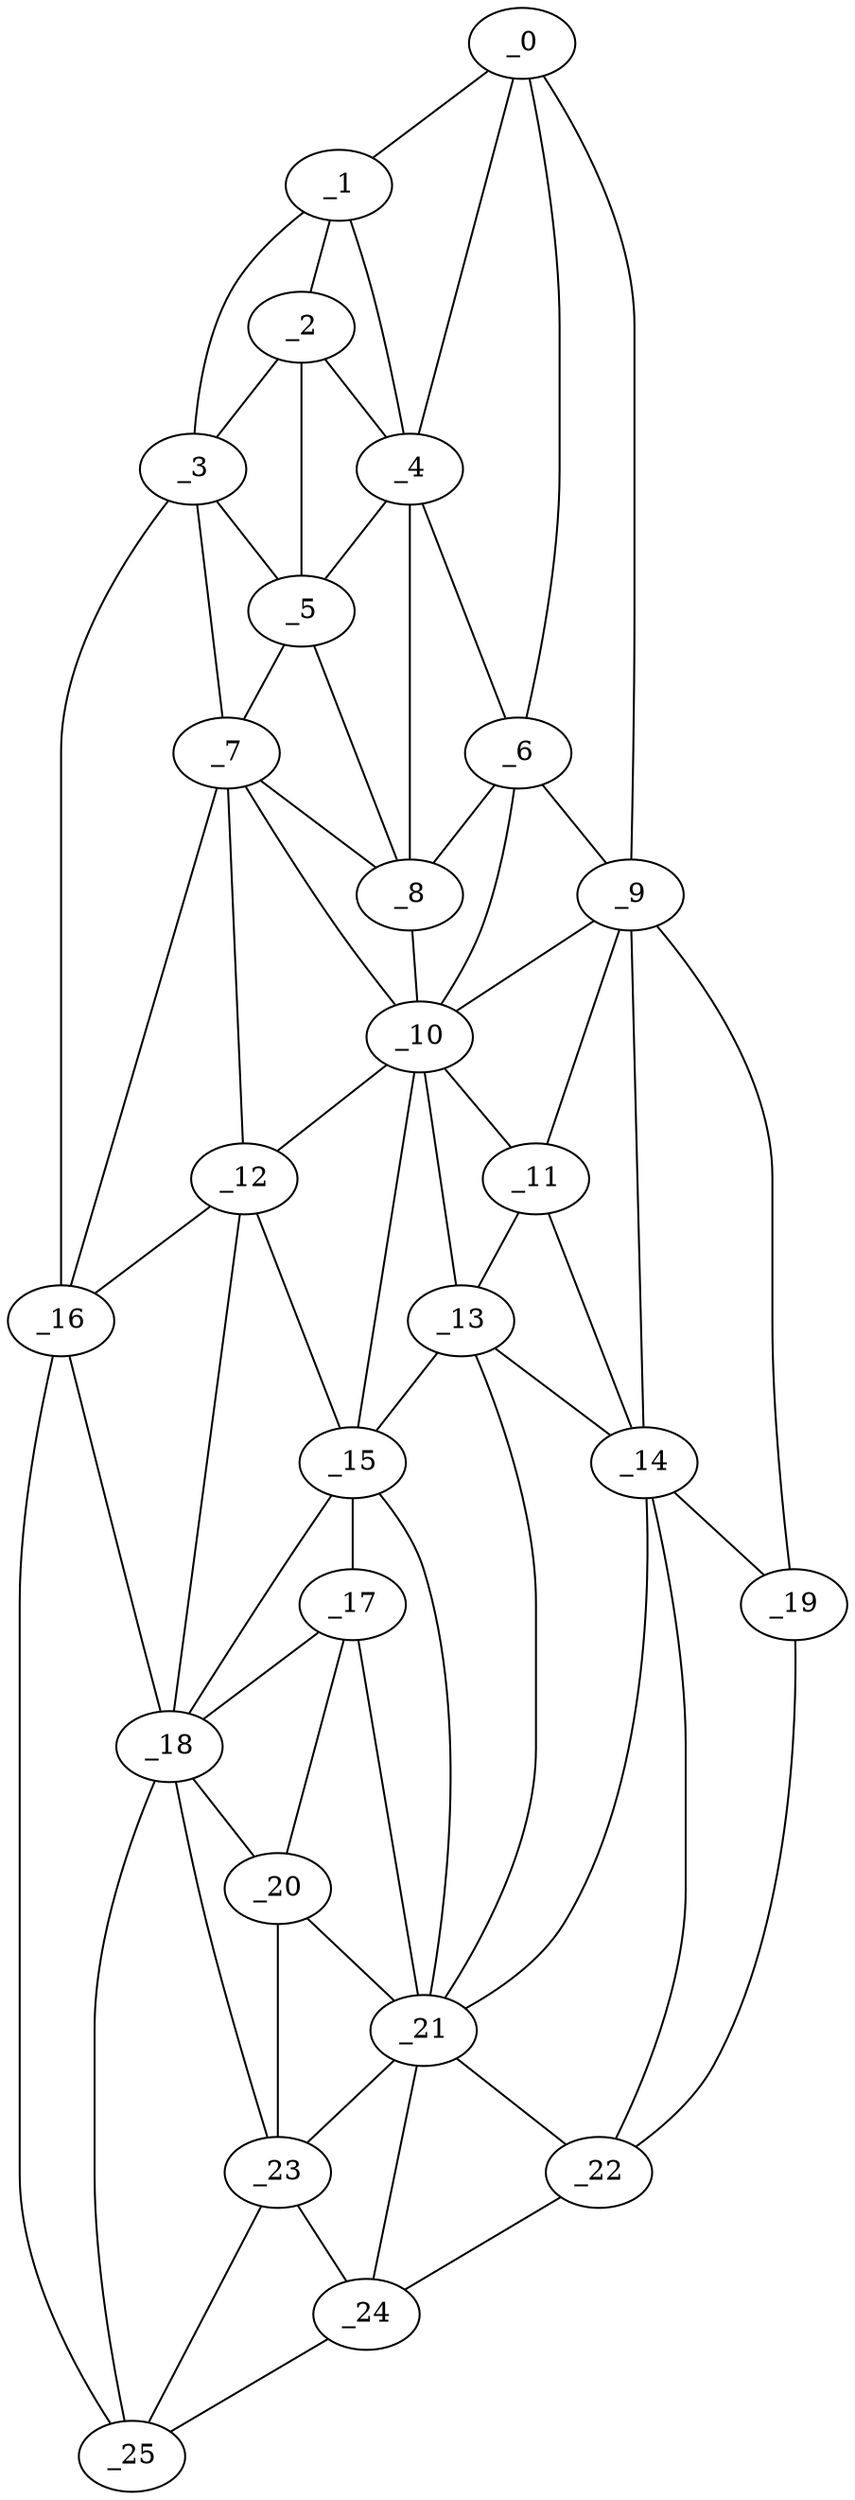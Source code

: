 graph "obj78__70.gxl" {
	_0	 [x=9,
		y=56];
	_1	 [x=13,
		y=46];
	_0 -- _1	 [valence=1];
	_4	 [x=33,
		y=56];
	_0 -- _4	 [valence=2];
	_6	 [x=52,
		y=71];
	_0 -- _6	 [valence=2];
	_9	 [x=62,
		y=87];
	_0 -- _9	 [valence=1];
	_2	 [x=25,
		y=39];
	_1 -- _2	 [valence=2];
	_3	 [x=26,
		y=28];
	_1 -- _3	 [valence=1];
	_1 -- _4	 [valence=1];
	_2 -- _3	 [valence=2];
	_2 -- _4	 [valence=2];
	_5	 [x=44,
		y=42];
	_2 -- _5	 [valence=2];
	_3 -- _5	 [valence=1];
	_7	 [x=55,
		y=38];
	_3 -- _7	 [valence=2];
	_16	 [x=90,
		y=31];
	_3 -- _16	 [valence=1];
	_4 -- _5	 [valence=1];
	_4 -- _6	 [valence=2];
	_8	 [x=55,
		y=65];
	_4 -- _8	 [valence=2];
	_5 -- _7	 [valence=2];
	_5 -- _8	 [valence=1];
	_6 -- _8	 [valence=1];
	_6 -- _9	 [valence=2];
	_10	 [x=68,
		y=63];
	_6 -- _10	 [valence=2];
	_7 -- _8	 [valence=1];
	_7 -- _10	 [valence=2];
	_12	 [x=78,
		y=36];
	_7 -- _12	 [valence=2];
	_7 -- _16	 [valence=1];
	_8 -- _10	 [valence=2];
	_9 -- _10	 [valence=2];
	_11	 [x=76,
		y=83];
	_9 -- _11	 [valence=1];
	_14	 [x=86,
		y=92];
	_9 -- _14	 [valence=2];
	_19	 [x=100,
		y=106];
	_9 -- _19	 [valence=1];
	_10 -- _11	 [valence=2];
	_10 -- _12	 [valence=1];
	_13	 [x=81,
		y=82];
	_10 -- _13	 [valence=2];
	_15	 [x=88,
		y=61];
	_10 -- _15	 [valence=1];
	_11 -- _13	 [valence=1];
	_11 -- _14	 [valence=2];
	_12 -- _15	 [valence=2];
	_12 -- _16	 [valence=2];
	_18	 [x=100,
		y=46];
	_12 -- _18	 [valence=2];
	_13 -- _14	 [valence=2];
	_13 -- _15	 [valence=2];
	_21	 [x=103,
		y=64];
	_13 -- _21	 [valence=2];
	_14 -- _19	 [valence=2];
	_14 -- _21	 [valence=2];
	_22	 [x=104,
		y=103];
	_14 -- _22	 [valence=2];
	_17	 [x=97,
		y=59];
	_15 -- _17	 [valence=2];
	_15 -- _18	 [valence=1];
	_15 -- _21	 [valence=2];
	_16 -- _18	 [valence=1];
	_25	 [x=125,
		y=71];
	_16 -- _25	 [valence=1];
	_17 -- _18	 [valence=2];
	_20	 [x=102,
		y=54];
	_17 -- _20	 [valence=2];
	_17 -- _21	 [valence=2];
	_18 -- _20	 [valence=1];
	_23	 [x=113,
		y=63];
	_18 -- _23	 [valence=2];
	_18 -- _25	 [valence=2];
	_19 -- _22	 [valence=1];
	_20 -- _21	 [valence=1];
	_20 -- _23	 [valence=2];
	_21 -- _22	 [valence=1];
	_21 -- _23	 [valence=2];
	_24	 [x=124,
		y=80];
	_21 -- _24	 [valence=2];
	_22 -- _24	 [valence=1];
	_23 -- _24	 [valence=2];
	_23 -- _25	 [valence=1];
	_24 -- _25	 [valence=1];
}
